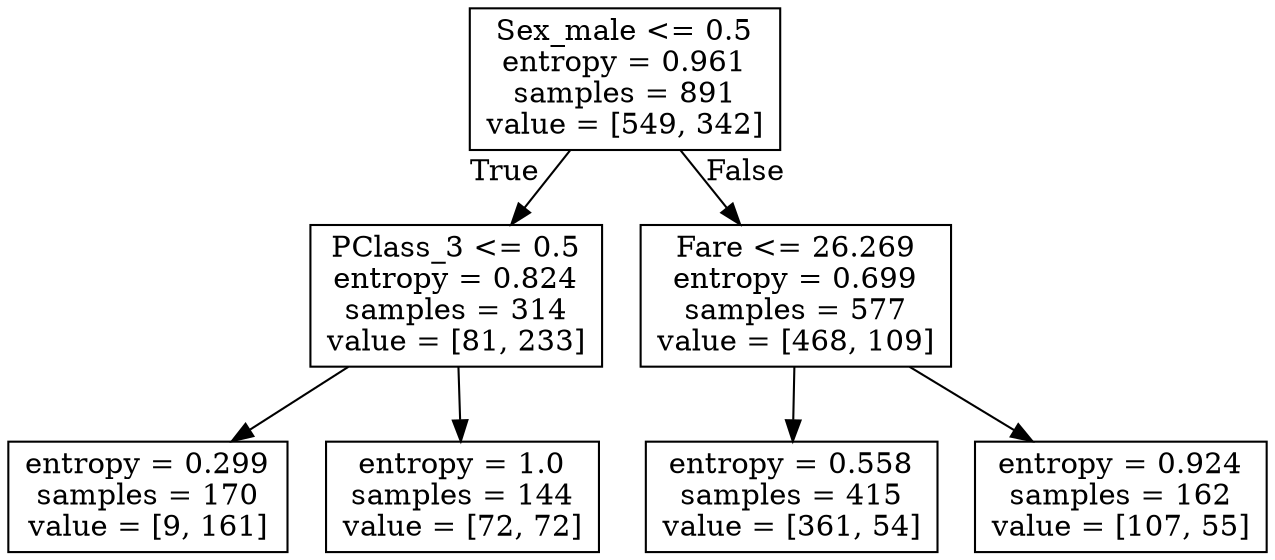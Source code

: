 digraph Tree {
node [shape=box] ;
0 [label="Sex_male <= 0.5\nentropy = 0.961\nsamples = 891\nvalue = [549, 342]"] ;
1 [label="PClass_3 <= 0.5\nentropy = 0.824\nsamples = 314\nvalue = [81, 233]"] ;
0 -> 1 [labeldistance=2.5, labelangle=45, headlabel="True"] ;
2 [label="entropy = 0.299\nsamples = 170\nvalue = [9, 161]"] ;
1 -> 2 ;
3 [label="entropy = 1.0\nsamples = 144\nvalue = [72, 72]"] ;
1 -> 3 ;
4 [label="Fare <= 26.269\nentropy = 0.699\nsamples = 577\nvalue = [468, 109]"] ;
0 -> 4 [labeldistance=2.5, labelangle=-45, headlabel="False"] ;
5 [label="entropy = 0.558\nsamples = 415\nvalue = [361, 54]"] ;
4 -> 5 ;
6 [label="entropy = 0.924\nsamples = 162\nvalue = [107, 55]"] ;
4 -> 6 ;
}